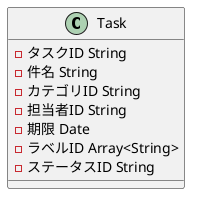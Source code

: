 @startuml
class Task {
    - タスクID String
    - 件名 String
    - カテゴリID String
    - 担当者ID String
    - 期限 Date
    - ラベルID Array<String>
    - ステータスID String
}
@enduml